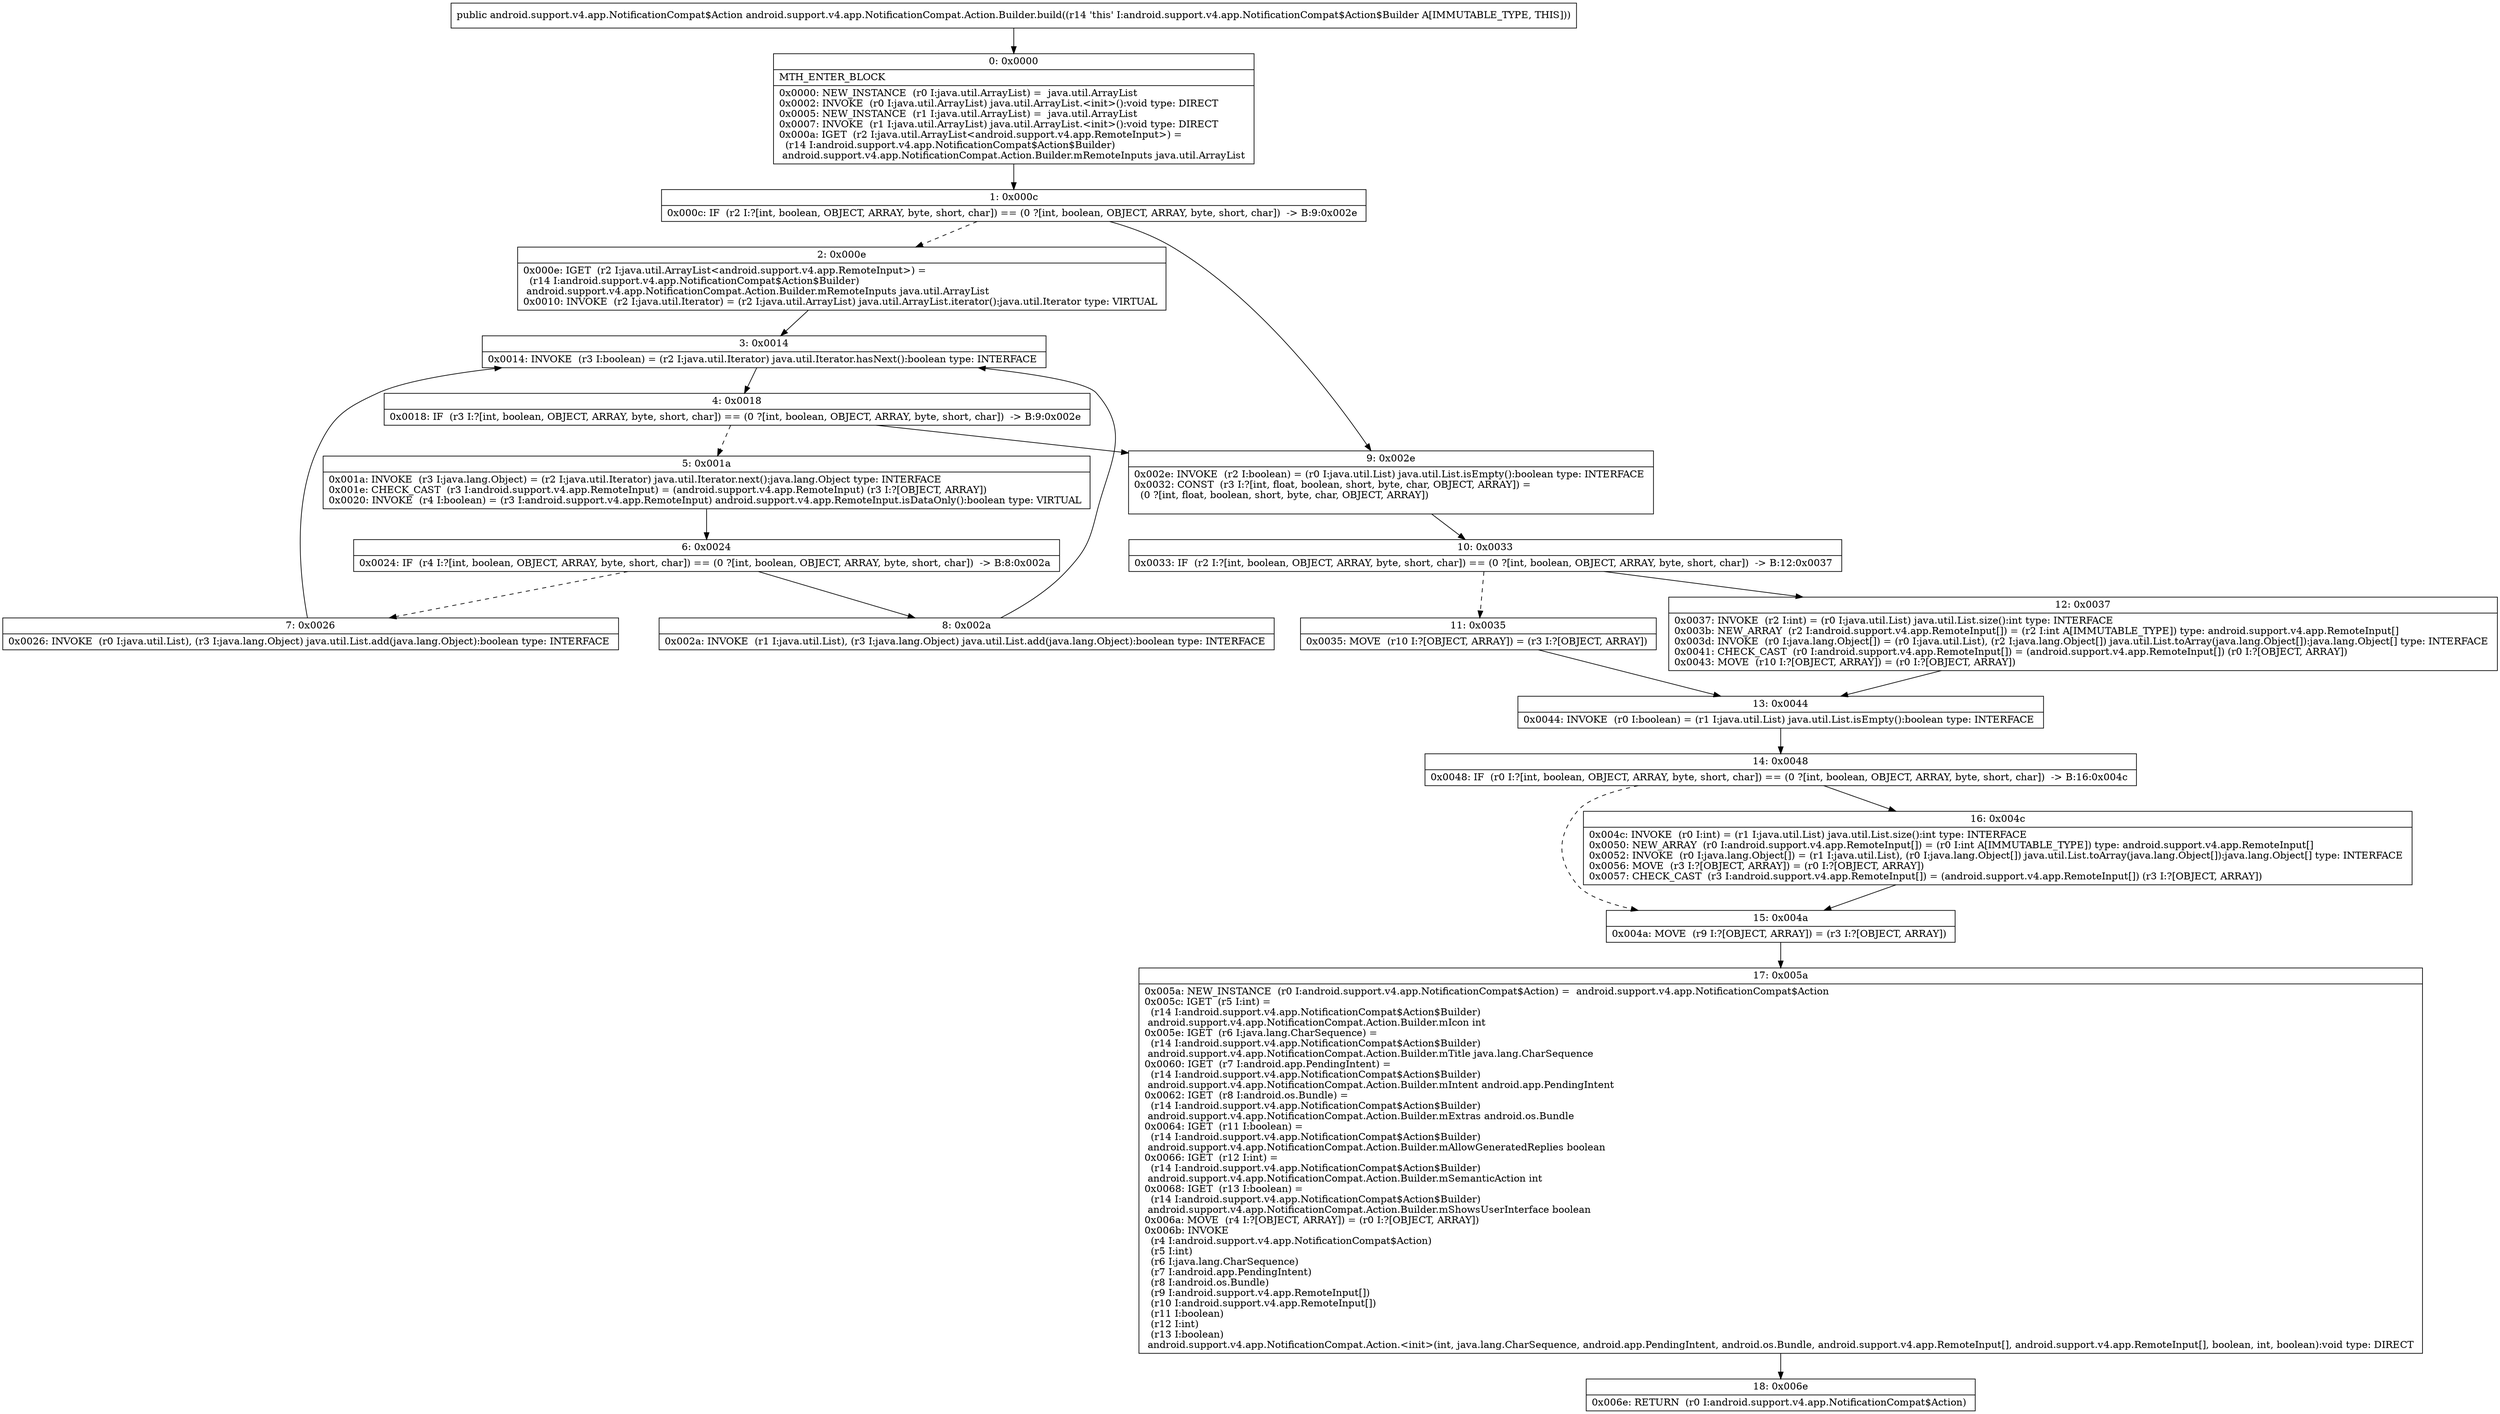 digraph "CFG forandroid.support.v4.app.NotificationCompat.Action.Builder.build()Landroid\/support\/v4\/app\/NotificationCompat$Action;" {
Node_0 [shape=record,label="{0\:\ 0x0000|MTH_ENTER_BLOCK\l|0x0000: NEW_INSTANCE  (r0 I:java.util.ArrayList) =  java.util.ArrayList \l0x0002: INVOKE  (r0 I:java.util.ArrayList) java.util.ArrayList.\<init\>():void type: DIRECT \l0x0005: NEW_INSTANCE  (r1 I:java.util.ArrayList) =  java.util.ArrayList \l0x0007: INVOKE  (r1 I:java.util.ArrayList) java.util.ArrayList.\<init\>():void type: DIRECT \l0x000a: IGET  (r2 I:java.util.ArrayList\<android.support.v4.app.RemoteInput\>) = \l  (r14 I:android.support.v4.app.NotificationCompat$Action$Builder)\l android.support.v4.app.NotificationCompat.Action.Builder.mRemoteInputs java.util.ArrayList \l}"];
Node_1 [shape=record,label="{1\:\ 0x000c|0x000c: IF  (r2 I:?[int, boolean, OBJECT, ARRAY, byte, short, char]) == (0 ?[int, boolean, OBJECT, ARRAY, byte, short, char])  \-\> B:9:0x002e \l}"];
Node_2 [shape=record,label="{2\:\ 0x000e|0x000e: IGET  (r2 I:java.util.ArrayList\<android.support.v4.app.RemoteInput\>) = \l  (r14 I:android.support.v4.app.NotificationCompat$Action$Builder)\l android.support.v4.app.NotificationCompat.Action.Builder.mRemoteInputs java.util.ArrayList \l0x0010: INVOKE  (r2 I:java.util.Iterator) = (r2 I:java.util.ArrayList) java.util.ArrayList.iterator():java.util.Iterator type: VIRTUAL \l}"];
Node_3 [shape=record,label="{3\:\ 0x0014|0x0014: INVOKE  (r3 I:boolean) = (r2 I:java.util.Iterator) java.util.Iterator.hasNext():boolean type: INTERFACE \l}"];
Node_4 [shape=record,label="{4\:\ 0x0018|0x0018: IF  (r3 I:?[int, boolean, OBJECT, ARRAY, byte, short, char]) == (0 ?[int, boolean, OBJECT, ARRAY, byte, short, char])  \-\> B:9:0x002e \l}"];
Node_5 [shape=record,label="{5\:\ 0x001a|0x001a: INVOKE  (r3 I:java.lang.Object) = (r2 I:java.util.Iterator) java.util.Iterator.next():java.lang.Object type: INTERFACE \l0x001e: CHECK_CAST  (r3 I:android.support.v4.app.RemoteInput) = (android.support.v4.app.RemoteInput) (r3 I:?[OBJECT, ARRAY]) \l0x0020: INVOKE  (r4 I:boolean) = (r3 I:android.support.v4.app.RemoteInput) android.support.v4.app.RemoteInput.isDataOnly():boolean type: VIRTUAL \l}"];
Node_6 [shape=record,label="{6\:\ 0x0024|0x0024: IF  (r4 I:?[int, boolean, OBJECT, ARRAY, byte, short, char]) == (0 ?[int, boolean, OBJECT, ARRAY, byte, short, char])  \-\> B:8:0x002a \l}"];
Node_7 [shape=record,label="{7\:\ 0x0026|0x0026: INVOKE  (r0 I:java.util.List), (r3 I:java.lang.Object) java.util.List.add(java.lang.Object):boolean type: INTERFACE \l}"];
Node_8 [shape=record,label="{8\:\ 0x002a|0x002a: INVOKE  (r1 I:java.util.List), (r3 I:java.lang.Object) java.util.List.add(java.lang.Object):boolean type: INTERFACE \l}"];
Node_9 [shape=record,label="{9\:\ 0x002e|0x002e: INVOKE  (r2 I:boolean) = (r0 I:java.util.List) java.util.List.isEmpty():boolean type: INTERFACE \l0x0032: CONST  (r3 I:?[int, float, boolean, short, byte, char, OBJECT, ARRAY]) = \l  (0 ?[int, float, boolean, short, byte, char, OBJECT, ARRAY])\l \l}"];
Node_10 [shape=record,label="{10\:\ 0x0033|0x0033: IF  (r2 I:?[int, boolean, OBJECT, ARRAY, byte, short, char]) == (0 ?[int, boolean, OBJECT, ARRAY, byte, short, char])  \-\> B:12:0x0037 \l}"];
Node_11 [shape=record,label="{11\:\ 0x0035|0x0035: MOVE  (r10 I:?[OBJECT, ARRAY]) = (r3 I:?[OBJECT, ARRAY]) \l}"];
Node_12 [shape=record,label="{12\:\ 0x0037|0x0037: INVOKE  (r2 I:int) = (r0 I:java.util.List) java.util.List.size():int type: INTERFACE \l0x003b: NEW_ARRAY  (r2 I:android.support.v4.app.RemoteInput[]) = (r2 I:int A[IMMUTABLE_TYPE]) type: android.support.v4.app.RemoteInput[] \l0x003d: INVOKE  (r0 I:java.lang.Object[]) = (r0 I:java.util.List), (r2 I:java.lang.Object[]) java.util.List.toArray(java.lang.Object[]):java.lang.Object[] type: INTERFACE \l0x0041: CHECK_CAST  (r0 I:android.support.v4.app.RemoteInput[]) = (android.support.v4.app.RemoteInput[]) (r0 I:?[OBJECT, ARRAY]) \l0x0043: MOVE  (r10 I:?[OBJECT, ARRAY]) = (r0 I:?[OBJECT, ARRAY]) \l}"];
Node_13 [shape=record,label="{13\:\ 0x0044|0x0044: INVOKE  (r0 I:boolean) = (r1 I:java.util.List) java.util.List.isEmpty():boolean type: INTERFACE \l}"];
Node_14 [shape=record,label="{14\:\ 0x0048|0x0048: IF  (r0 I:?[int, boolean, OBJECT, ARRAY, byte, short, char]) == (0 ?[int, boolean, OBJECT, ARRAY, byte, short, char])  \-\> B:16:0x004c \l}"];
Node_15 [shape=record,label="{15\:\ 0x004a|0x004a: MOVE  (r9 I:?[OBJECT, ARRAY]) = (r3 I:?[OBJECT, ARRAY]) \l}"];
Node_16 [shape=record,label="{16\:\ 0x004c|0x004c: INVOKE  (r0 I:int) = (r1 I:java.util.List) java.util.List.size():int type: INTERFACE \l0x0050: NEW_ARRAY  (r0 I:android.support.v4.app.RemoteInput[]) = (r0 I:int A[IMMUTABLE_TYPE]) type: android.support.v4.app.RemoteInput[] \l0x0052: INVOKE  (r0 I:java.lang.Object[]) = (r1 I:java.util.List), (r0 I:java.lang.Object[]) java.util.List.toArray(java.lang.Object[]):java.lang.Object[] type: INTERFACE \l0x0056: MOVE  (r3 I:?[OBJECT, ARRAY]) = (r0 I:?[OBJECT, ARRAY]) \l0x0057: CHECK_CAST  (r3 I:android.support.v4.app.RemoteInput[]) = (android.support.v4.app.RemoteInput[]) (r3 I:?[OBJECT, ARRAY]) \l}"];
Node_17 [shape=record,label="{17\:\ 0x005a|0x005a: NEW_INSTANCE  (r0 I:android.support.v4.app.NotificationCompat$Action) =  android.support.v4.app.NotificationCompat$Action \l0x005c: IGET  (r5 I:int) = \l  (r14 I:android.support.v4.app.NotificationCompat$Action$Builder)\l android.support.v4.app.NotificationCompat.Action.Builder.mIcon int \l0x005e: IGET  (r6 I:java.lang.CharSequence) = \l  (r14 I:android.support.v4.app.NotificationCompat$Action$Builder)\l android.support.v4.app.NotificationCompat.Action.Builder.mTitle java.lang.CharSequence \l0x0060: IGET  (r7 I:android.app.PendingIntent) = \l  (r14 I:android.support.v4.app.NotificationCompat$Action$Builder)\l android.support.v4.app.NotificationCompat.Action.Builder.mIntent android.app.PendingIntent \l0x0062: IGET  (r8 I:android.os.Bundle) = \l  (r14 I:android.support.v4.app.NotificationCompat$Action$Builder)\l android.support.v4.app.NotificationCompat.Action.Builder.mExtras android.os.Bundle \l0x0064: IGET  (r11 I:boolean) = \l  (r14 I:android.support.v4.app.NotificationCompat$Action$Builder)\l android.support.v4.app.NotificationCompat.Action.Builder.mAllowGeneratedReplies boolean \l0x0066: IGET  (r12 I:int) = \l  (r14 I:android.support.v4.app.NotificationCompat$Action$Builder)\l android.support.v4.app.NotificationCompat.Action.Builder.mSemanticAction int \l0x0068: IGET  (r13 I:boolean) = \l  (r14 I:android.support.v4.app.NotificationCompat$Action$Builder)\l android.support.v4.app.NotificationCompat.Action.Builder.mShowsUserInterface boolean \l0x006a: MOVE  (r4 I:?[OBJECT, ARRAY]) = (r0 I:?[OBJECT, ARRAY]) \l0x006b: INVOKE  \l  (r4 I:android.support.v4.app.NotificationCompat$Action)\l  (r5 I:int)\l  (r6 I:java.lang.CharSequence)\l  (r7 I:android.app.PendingIntent)\l  (r8 I:android.os.Bundle)\l  (r9 I:android.support.v4.app.RemoteInput[])\l  (r10 I:android.support.v4.app.RemoteInput[])\l  (r11 I:boolean)\l  (r12 I:int)\l  (r13 I:boolean)\l android.support.v4.app.NotificationCompat.Action.\<init\>(int, java.lang.CharSequence, android.app.PendingIntent, android.os.Bundle, android.support.v4.app.RemoteInput[], android.support.v4.app.RemoteInput[], boolean, int, boolean):void type: DIRECT \l}"];
Node_18 [shape=record,label="{18\:\ 0x006e|0x006e: RETURN  (r0 I:android.support.v4.app.NotificationCompat$Action) \l}"];
MethodNode[shape=record,label="{public android.support.v4.app.NotificationCompat$Action android.support.v4.app.NotificationCompat.Action.Builder.build((r14 'this' I:android.support.v4.app.NotificationCompat$Action$Builder A[IMMUTABLE_TYPE, THIS])) }"];
MethodNode -> Node_0;
Node_0 -> Node_1;
Node_1 -> Node_2[style=dashed];
Node_1 -> Node_9;
Node_2 -> Node_3;
Node_3 -> Node_4;
Node_4 -> Node_5[style=dashed];
Node_4 -> Node_9;
Node_5 -> Node_6;
Node_6 -> Node_7[style=dashed];
Node_6 -> Node_8;
Node_7 -> Node_3;
Node_8 -> Node_3;
Node_9 -> Node_10;
Node_10 -> Node_11[style=dashed];
Node_10 -> Node_12;
Node_11 -> Node_13;
Node_12 -> Node_13;
Node_13 -> Node_14;
Node_14 -> Node_15[style=dashed];
Node_14 -> Node_16;
Node_15 -> Node_17;
Node_16 -> Node_15;
Node_17 -> Node_18;
}

